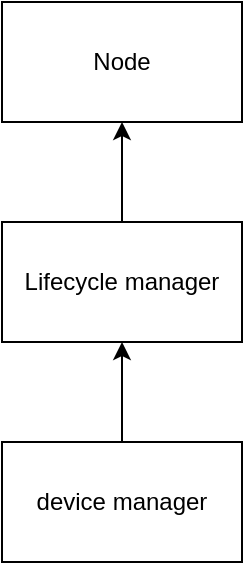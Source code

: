 <mxfile version="26.0.16" pages="8">
  <diagram name="第 1 页" id="F6YSR0dPzUPgZOCPrG-J">
    <mxGraphModel dx="823" dy="521" grid="1" gridSize="10" guides="1" tooltips="1" connect="1" arrows="1" fold="1" page="1" pageScale="1" pageWidth="827" pageHeight="1169" math="0" shadow="0">
      <root>
        <mxCell id="0" />
        <mxCell id="1" parent="0" />
        <mxCell id="qkiWnrhyNi68kncuxLMR-1" value="Node" style="whiteSpace=wrap;html=1;" vertex="1" parent="1">
          <mxGeometry x="470" y="140" width="120" height="60" as="geometry" />
        </mxCell>
        <mxCell id="qkiWnrhyNi68kncuxLMR-3" value="" style="edgeStyle=orthogonalEdgeStyle;rounded=0;orthogonalLoop=1;jettySize=auto;html=1;" edge="1" parent="1" source="qkiWnrhyNi68kncuxLMR-2" target="qkiWnrhyNi68kncuxLMR-1">
          <mxGeometry relative="1" as="geometry" />
        </mxCell>
        <mxCell id="qkiWnrhyNi68kncuxLMR-2" value="Lifecycle manager" style="whiteSpace=wrap;html=1;" vertex="1" parent="1">
          <mxGeometry x="470" y="250" width="120" height="60" as="geometry" />
        </mxCell>
        <mxCell id="qkiWnrhyNi68kncuxLMR-5" value="" style="edgeStyle=orthogonalEdgeStyle;rounded=0;orthogonalLoop=1;jettySize=auto;html=1;" edge="1" parent="1" source="qkiWnrhyNi68kncuxLMR-4" target="qkiWnrhyNi68kncuxLMR-2">
          <mxGeometry relative="1" as="geometry" />
        </mxCell>
        <mxCell id="qkiWnrhyNi68kncuxLMR-4" value="device manager" style="whiteSpace=wrap;html=1;" vertex="1" parent="1">
          <mxGeometry x="470" y="360" width="120" height="60" as="geometry" />
        </mxCell>
      </root>
    </mxGraphModel>
  </diagram>
  <diagram id="-4jCof6aPjSkTJnZPDBR" name="节点生命管理周期">
    <mxGraphModel dx="995" dy="630" grid="1" gridSize="10" guides="1" tooltips="1" connect="1" arrows="1" fold="1" page="1" pageScale="1" pageWidth="827" pageHeight="1169" math="0" shadow="0">
      <root>
        <mxCell id="0" />
        <mxCell id="1" parent="0" />
        <mxCell id="FEP9kk7LuL_H89eEC1XE-4" value="" style="edgeStyle=orthogonalEdgeStyle;rounded=0;orthogonalLoop=1;jettySize=auto;html=1;" edge="1" parent="1" source="H47HiEEcM9cKnSehatXH-1" target="FEP9kk7LuL_H89eEC1XE-3">
          <mxGeometry relative="1" as="geometry" />
        </mxCell>
        <mxCell id="H47HiEEcM9cKnSehatXH-1" value="Life Manager : rclcpp:Node" style="rounded=1;whiteSpace=wrap;html=1;" vertex="1" parent="1">
          <mxGeometry x="110" y="510" width="220" height="60" as="geometry" />
        </mxCell>
        <mxCell id="FEP9kk7LuL_H89eEC1XE-3" value="DeviceManager : Life Manager" style="rounded=1;whiteSpace=wrap;html=1;" vertex="1" parent="1">
          <mxGeometry x="110" y="370" width="220" height="60" as="geometry" />
        </mxCell>
      </root>
    </mxGraphModel>
  </diagram>
  <diagram id="A9tw24PywkGT_CIXn30d" name="Can 简单代码流程">
    <mxGraphModel dx="2154" dy="840" grid="1" gridSize="10" guides="1" tooltips="1" connect="1" arrows="1" fold="1" page="1" pageScale="1" pageWidth="827" pageHeight="1169" math="0" shadow="0">
      <root>
        <mxCell id="0" />
        <mxCell id="1" parent="0" />
        <mxCell id="Wk46AScThqRC2HGDwCB5-23" value="" style="rounded=1;whiteSpace=wrap;html=1;fillColor=#f8cecc;strokeColor=#b85450;" parent="1" vertex="1">
          <mxGeometry x="520" y="170" width="310" height="320" as="geometry" />
        </mxCell>
        <mxCell id="Wk46AScThqRC2HGDwCB5-17" value="" style="rounded=1;whiteSpace=wrap;html=1;fillColor=#dae8fc;strokeColor=#6c8ebf;" parent="1" vertex="1">
          <mxGeometry x="-70" y="170" width="550" height="320" as="geometry" />
        </mxCell>
        <mxCell id="Wk46AScThqRC2HGDwCB5-3" value="" style="edgeStyle=orthogonalEdgeStyle;rounded=0;orthogonalLoop=1;jettySize=auto;html=1;startArrow=classic;startFill=1;" parent="1" source="Wk46AScThqRC2HGDwCB5-1" target="Wk46AScThqRC2HGDwCB5-2" edge="1">
          <mxGeometry relative="1" as="geometry" />
        </mxCell>
        <mxCell id="Wk46AScThqRC2HGDwCB5-1" value="KT" style="rounded=1;whiteSpace=wrap;html=1;" parent="1" vertex="1">
          <mxGeometry x="-60" y="300" width="120" height="60" as="geometry" />
        </mxCell>
        <mxCell id="Wk46AScThqRC2HGDwCB5-5" value="" style="edgeStyle=orthogonalEdgeStyle;rounded=0;orthogonalLoop=1;jettySize=auto;html=1;exitX=0.5;exitY=0;exitDx=0;exitDy=0;entryX=0;entryY=0.5;entryDx=0;entryDy=0;" parent="1" source="Wk46AScThqRC2HGDwCB5-2" target="Wk46AScThqRC2HGDwCB5-4" edge="1">
          <mxGeometry relative="1" as="geometry" />
        </mxCell>
        <mxCell id="Wk46AScThqRC2HGDwCB5-2" value="JNI" style="rounded=1;whiteSpace=wrap;html=1;" parent="1" vertex="1">
          <mxGeometry x="170" y="300" width="120" height="60" as="geometry" />
        </mxCell>
        <mxCell id="Wk46AScThqRC2HGDwCB5-7" value="" style="edgeStyle=orthogonalEdgeStyle;rounded=0;orthogonalLoop=1;jettySize=auto;html=1;" parent="1" source="Wk46AScThqRC2HGDwCB5-4" target="Wk46AScThqRC2HGDwCB5-6" edge="1">
          <mxGeometry relative="1" as="geometry" />
        </mxCell>
        <mxCell id="Wk46AScThqRC2HGDwCB5-4" value="Pub" style="rounded=1;whiteSpace=wrap;html=1;" parent="1" vertex="1">
          <mxGeometry x="341" y="190" width="120" height="60" as="geometry" />
        </mxCell>
        <mxCell id="Wk46AScThqRC2HGDwCB5-9" value="" style="edgeStyle=orthogonalEdgeStyle;rounded=0;orthogonalLoop=1;jettySize=auto;html=1;entryX=0.5;entryY=0;entryDx=0;entryDy=0;" parent="1" source="Wk46AScThqRC2HGDwCB5-6" target="Wk46AScThqRC2HGDwCB5-8" edge="1">
          <mxGeometry relative="1" as="geometry" />
        </mxCell>
        <mxCell id="Wk46AScThqRC2HGDwCB5-6" value="Sub" style="rounded=1;whiteSpace=wrap;html=1;" parent="1" vertex="1">
          <mxGeometry x="541" y="190" width="120" height="60" as="geometry" />
        </mxCell>
        <mxCell id="Wk46AScThqRC2HGDwCB5-16" value="" style="edgeStyle=orthogonalEdgeStyle;rounded=0;orthogonalLoop=1;jettySize=auto;html=1;startArrow=classic;startFill=1;" parent="1" source="Wk46AScThqRC2HGDwCB5-8" target="Wk46AScThqRC2HGDwCB5-15" edge="1">
          <mxGeometry relative="1" as="geometry" />
        </mxCell>
        <mxCell id="Wk46AScThqRC2HGDwCB5-20" style="edgeStyle=orthogonalEdgeStyle;rounded=0;orthogonalLoop=1;jettySize=auto;html=1;exitX=0.5;exitY=1;exitDx=0;exitDy=0;entryX=1;entryY=0.5;entryDx=0;entryDy=0;" parent="1" source="Wk46AScThqRC2HGDwCB5-8" target="Wk46AScThqRC2HGDwCB5-12" edge="1">
          <mxGeometry relative="1" as="geometry" />
        </mxCell>
        <mxCell id="Wk46AScThqRC2HGDwCB5-8" value="CanService" style="rounded=1;whiteSpace=wrap;html=1;" parent="1" vertex="1">
          <mxGeometry x="690" y="300" width="120" height="60" as="geometry" />
        </mxCell>
        <mxCell id="Wk46AScThqRC2HGDwCB5-22" style="edgeStyle=orthogonalEdgeStyle;rounded=0;orthogonalLoop=1;jettySize=auto;html=1;exitX=0;exitY=0.5;exitDx=0;exitDy=0;entryX=0.5;entryY=1;entryDx=0;entryDy=0;" parent="1" source="Wk46AScThqRC2HGDwCB5-11" target="Wk46AScThqRC2HGDwCB5-2" edge="1">
          <mxGeometry relative="1" as="geometry" />
        </mxCell>
        <mxCell id="Wk46AScThqRC2HGDwCB5-11" value="Sub" style="rounded=1;whiteSpace=wrap;html=1;" parent="1" vertex="1">
          <mxGeometry x="341" y="410" width="120" height="60" as="geometry" />
        </mxCell>
        <mxCell id="Wk46AScThqRC2HGDwCB5-21" value="" style="edgeStyle=orthogonalEdgeStyle;rounded=0;orthogonalLoop=1;jettySize=auto;html=1;" parent="1" source="Wk46AScThqRC2HGDwCB5-12" target="Wk46AScThqRC2HGDwCB5-11" edge="1">
          <mxGeometry relative="1" as="geometry" />
        </mxCell>
        <mxCell id="Wk46AScThqRC2HGDwCB5-12" value="Pub" style="rounded=1;whiteSpace=wrap;html=1;" parent="1" vertex="1">
          <mxGeometry x="541" y="410" width="120" height="60" as="geometry" />
        </mxCell>
        <mxCell id="Wk46AScThqRC2HGDwCB5-15" value="Can硬件层" style="rounded=1;whiteSpace=wrap;html=1;" parent="1" vertex="1">
          <mxGeometry x="900" y="300" width="120" height="60" as="geometry" />
        </mxCell>
        <mxCell id="Wk46AScThqRC2HGDwCB5-18" value="Android" style="text;html=1;align=center;verticalAlign=middle;resizable=0;points=[];autosize=1;strokeColor=none;fillColor=none;fontStyle=1;fontSize=19;" parent="1" vertex="1">
          <mxGeometry x="160" y="130" width="90" height="40" as="geometry" />
        </mxCell>
        <mxCell id="Wk46AScThqRC2HGDwCB5-19" value="Nvq（Ros）" style="text;html=1;align=center;verticalAlign=middle;resizable=0;points=[];autosize=1;strokeColor=none;fillColor=none;fontStyle=1;fontSize=20;" parent="1" vertex="1">
          <mxGeometry x="610" y="130" width="130" height="40" as="geometry" />
        </mxCell>
        <mxCell id="Wk46AScThqRC2HGDwCB5-24" value="1" style="text;html=1;align=center;verticalAlign=middle;resizable=0;points=[];autosize=1;strokeColor=none;fillColor=none;fontStyle=1;fontSize=15;" parent="1" vertex="1">
          <mxGeometry x="100" y="300" width="30" height="30" as="geometry" />
        </mxCell>
        <mxCell id="Wk46AScThqRC2HGDwCB5-25" value="2" style="text;html=1;align=center;verticalAlign=middle;resizable=0;points=[];autosize=1;strokeColor=none;fillColor=none;fontStyle=1;fontSize=15;" parent="1" vertex="1">
          <mxGeometry x="250" y="190" width="30" height="30" as="geometry" />
        </mxCell>
        <mxCell id="Wk46AScThqRC2HGDwCB5-26" value="3" style="text;html=1;align=center;verticalAlign=middle;resizable=0;points=[];autosize=1;strokeColor=none;fillColor=none;fontStyle=1;fontSize=15;" parent="1" vertex="1">
          <mxGeometry x="487" y="190" width="30" height="30" as="geometry" />
        </mxCell>
        <mxCell id="Wk46AScThqRC2HGDwCB5-27" value="4" style="text;html=1;align=center;verticalAlign=middle;resizable=0;points=[];autosize=1;strokeColor=none;fillColor=none;fontStyle=1;fontSize=15;" parent="1" vertex="1">
          <mxGeometry x="720" y="190" width="30" height="30" as="geometry" />
        </mxCell>
        <mxCell id="Wk46AScThqRC2HGDwCB5-28" value="5" style="text;html=1;align=center;verticalAlign=middle;resizable=0;points=[];autosize=1;strokeColor=none;fillColor=none;fontStyle=1;fontSize=15;" parent="1" vertex="1">
          <mxGeometry x="850" y="300" width="30" height="30" as="geometry" />
        </mxCell>
        <mxCell id="Wk46AScThqRC2HGDwCB5-29" value="6" style="text;html=1;align=center;verticalAlign=middle;resizable=0;points=[];autosize=1;strokeColor=none;fillColor=none;fontStyle=1;fontSize=15;" parent="1" vertex="1">
          <mxGeometry x="850" y="340" width="30" height="30" as="geometry" />
        </mxCell>
        <mxCell id="Wk46AScThqRC2HGDwCB5-30" value="7" style="text;html=1;align=center;verticalAlign=middle;resizable=0;points=[];autosize=1;strokeColor=none;fillColor=none;fontStyle=1;fontSize=15;" parent="1" vertex="1">
          <mxGeometry x="720" y="440" width="30" height="30" as="geometry" />
        </mxCell>
        <mxCell id="Wk46AScThqRC2HGDwCB5-31" value="8" style="text;html=1;align=center;verticalAlign=middle;resizable=0;points=[];autosize=1;strokeColor=none;fillColor=none;fontStyle=1;fontSize=15;" parent="1" vertex="1">
          <mxGeometry x="487" y="440" width="30" height="30" as="geometry" />
        </mxCell>
        <mxCell id="Wk46AScThqRC2HGDwCB5-32" value="9" style="text;html=1;align=center;verticalAlign=middle;resizable=0;points=[];autosize=1;strokeColor=none;fillColor=none;fontStyle=1;fontSize=15;" parent="1" vertex="1">
          <mxGeometry x="250" y="440" width="30" height="30" as="geometry" />
        </mxCell>
        <mxCell id="Wk46AScThqRC2HGDwCB5-33" value="10" style="text;html=1;align=center;verticalAlign=middle;resizable=0;points=[];autosize=1;strokeColor=none;fillColor=none;fontStyle=1;fontSize=15;" parent="1" vertex="1">
          <mxGeometry x="95" y="330" width="40" height="30" as="geometry" />
        </mxCell>
      </root>
    </mxGraphModel>
  </diagram>
  <diagram id="5BN4eYLGu72PAChvBoCn" name="lidar 流程">
    <mxGraphModel dx="724" dy="458" grid="1" gridSize="10" guides="1" tooltips="1" connect="1" arrows="1" fold="1" page="1" pageScale="1" pageWidth="827" pageHeight="1169" math="0" shadow="0">
      <root>
        <mxCell id="0" />
        <mxCell id="1" parent="0" />
        <mxCell id="hvN2Eou3v0KTkTNhY_Ks-1" style="edgeStyle=orthogonalEdgeStyle;rounded=0;orthogonalLoop=1;jettySize=auto;html=1;exitX=1;exitY=0.5;exitDx=0;exitDy=0;entryX=0;entryY=0.5;entryDx=0;entryDy=0;" edge="1" parent="1" source="45aFL-XABIqhQLseBPVC-1" target="45aFL-XABIqhQLseBPVC-4">
          <mxGeometry relative="1" as="geometry" />
        </mxCell>
        <mxCell id="45aFL-XABIqhQLseBPVC-1" value="lidar_common" style="rounded=1;whiteSpace=wrap;html=1;" vertex="1" parent="1">
          <mxGeometry x="50" y="310" width="120" height="60" as="geometry" />
        </mxCell>
        <mxCell id="hvN2Eou3v0KTkTNhY_Ks-2" style="edgeStyle=orthogonalEdgeStyle;rounded=0;orthogonalLoop=1;jettySize=auto;html=1;exitX=0.5;exitY=1;exitDx=0;exitDy=0;entryX=0.5;entryY=0;entryDx=0;entryDy=0;shape=link;" edge="1" parent="1" source="45aFL-XABIqhQLseBPVC-3" target="45aFL-XABIqhQLseBPVC-4">
          <mxGeometry relative="1" as="geometry" />
        </mxCell>
        <mxCell id="45aFL-XABIqhQLseBPVC-3" value="lidar_interface" style="rounded=1;whiteSpace=wrap;html=1;" vertex="1" parent="1">
          <mxGeometry x="210" y="230" width="120" height="60" as="geometry" />
        </mxCell>
        <mxCell id="45aFL-XABIqhQLseBPVC-4" value="lidar_ros" style="rounded=1;whiteSpace=wrap;html=1;" vertex="1" parent="1">
          <mxGeometry x="210" y="310" width="120" height="60" as="geometry" />
        </mxCell>
      </root>
    </mxGraphModel>
  </diagram>
  <diagram name="整体概览" id="yf2t2a6usXYAhbbB746t">
    <mxGraphModel dx="2021" dy="756" grid="1" gridSize="10" guides="1" tooltips="1" connect="1" arrows="1" fold="1" page="1" pageScale="1" pageWidth="827" pageHeight="1169" math="0" shadow="0">
      <root>
        <mxCell id="9kVl22KcVMyt2Tfocv88-0" />
        <mxCell id="9kVl22KcVMyt2Tfocv88-1" parent="9kVl22KcVMyt2Tfocv88-0" />
        <mxCell id="RVQagowt86GUVDjA_-EC-0" value="device_control_service" style="rounded=1;whiteSpace=wrap;html=1;" parent="9kVl22KcVMyt2Tfocv88-1" vertex="1">
          <mxGeometry x="290" y="270" width="170" height="60" as="geometry" />
        </mxCell>
        <mxCell id="RVQagowt86GUVDjA_-EC-3" style="edgeStyle=orthogonalEdgeStyle;rounded=0;orthogonalLoop=1;jettySize=auto;html=1;exitX=1;exitY=0.5;exitDx=0;exitDy=0;entryX=0;entryY=0.5;entryDx=0;entryDy=0;startArrow=classic;startFill=1;" parent="9kVl22KcVMyt2Tfocv88-1" source="RVQagowt86GUVDjA_-EC-2" target="RVQagowt86GUVDjA_-EC-0" edge="1">
          <mxGeometry relative="1" as="geometry" />
        </mxCell>
        <mxCell id="RVQagowt86GUVDjA_-EC-2" value="device_client(lidar)" style="rounded=1;whiteSpace=wrap;html=1;" parent="9kVl22KcVMyt2Tfocv88-1" vertex="1">
          <mxGeometry x="-110" y="160" width="120" height="60" as="geometry" />
        </mxCell>
        <mxCell id="RVQagowt86GUVDjA_-EC-4" value="config" style="text;html=1;align=center;verticalAlign=middle;resizable=0;points=[];autosize=1;strokeColor=none;fillColor=none;" parent="9kVl22KcVMyt2Tfocv88-1" vertex="1">
          <mxGeometry x="200" y="270" width="60" height="30" as="geometry" />
        </mxCell>
        <mxCell id="RVQagowt86GUVDjA_-EC-5" value="success?&lt;div&gt;message&lt;/div&gt;" style="text;html=1;align=center;verticalAlign=middle;resizable=0;points=[];autosize=1;strokeColor=none;fillColor=none;" parent="9kVl22KcVMyt2Tfocv88-1" vertex="1">
          <mxGeometry x="40" y="140" width="70" height="40" as="geometry" />
        </mxCell>
        <mxCell id="9C7AYI73bv7-tfahiLpM-0" value="&lt;p&gt;&lt;br&gt;&lt;/p&gt;" style="text;html=1;align=center;verticalAlign=middle;resizable=0;points=[];autosize=1;strokeColor=none;fillColor=none;" vertex="1" parent="9kVl22KcVMyt2Tfocv88-1">
          <mxGeometry x="110" y="60" width="20" height="50" as="geometry" />
        </mxCell>
        <mxCell id="9C7AYI73bv7-tfahiLpM-2" value="device_client(lidar)" style="rounded=1;whiteSpace=wrap;html=1;" vertex="1" parent="9kVl22KcVMyt2Tfocv88-1">
          <mxGeometry x="-110" y="270" width="120" height="60" as="geometry" />
        </mxCell>
      </root>
    </mxGraphModel>
  </diagram>
  <diagram id="1OLvpkZ3m0cAaq_OFy44" name="RGBD">
    <mxGraphModel dx="3215" dy="1512" grid="1" gridSize="10" guides="1" tooltips="1" connect="1" arrows="1" fold="1" page="1" pageScale="1" pageWidth="827" pageHeight="1169" math="0" shadow="0">
      <root>
        <mxCell id="0" />
        <mxCell id="1" parent="0" />
        <mxCell id="vAVyvONtJrb3Eg45BdlQ-24" value="" style="rounded=1;whiteSpace=wrap;html=1;" parent="1" vertex="1">
          <mxGeometry x="-260" y="190" width="300" height="640" as="geometry" />
        </mxCell>
        <mxCell id="vAVyvONtJrb3Eg45BdlQ-23" value="" style="rounded=1;whiteSpace=wrap;html=1;" parent="1" vertex="1">
          <mxGeometry x="87.5" y="500" width="285" height="330" as="geometry" />
        </mxCell>
        <mxCell id="vAVyvONtJrb3Eg45BdlQ-4" value="" style="edgeStyle=orthogonalEdgeStyle;rounded=0;orthogonalLoop=1;jettySize=auto;html=1;" parent="1" source="vAVyvONtJrb3Eg45BdlQ-2" target="vAVyvONtJrb3Eg45BdlQ-3" edge="1">
          <mxGeometry relative="1" as="geometry" />
        </mxCell>
        <mxCell id="vAVyvONtJrb3Eg45BdlQ-2" value="RGBDManagerService" style="whiteSpace=wrap;html=1;" parent="1" vertex="1">
          <mxGeometry x="-220" y="210" width="220" height="60" as="geometry" />
        </mxCell>
        <mxCell id="vAVyvONtJrb3Eg45BdlQ-6" value="" style="edgeStyle=orthogonalEdgeStyle;rounded=0;orthogonalLoop=1;jettySize=auto;html=1;" parent="1" source="vAVyvONtJrb3Eg45BdlQ-3" target="vAVyvONtJrb3Eg45BdlQ-5" edge="1">
          <mxGeometry relative="1" as="geometry" />
        </mxCell>
        <mxCell id="vAVyvONtJrb3Eg45BdlQ-3" value="RgbdDevice" style="whiteSpace=wrap;html=1;" parent="1" vertex="1">
          <mxGeometry x="-170" y="330" width="120" height="60" as="geometry" />
        </mxCell>
        <mxCell id="vAVyvONtJrb3Eg45BdlQ-8" value="" style="edgeStyle=orthogonalEdgeStyle;rounded=0;orthogonalLoop=1;jettySize=auto;html=1;" parent="1" source="vAVyvONtJrb3Eg45BdlQ-5" target="vAVyvONtJrb3Eg45BdlQ-7" edge="1">
          <mxGeometry relative="1" as="geometry" />
        </mxCell>
        <mxCell id="vAVyvONtJrb3Eg45BdlQ-5" value="RgbdNative" style="whiteSpace=wrap;html=1;" parent="1" vertex="1">
          <mxGeometry x="-170" y="440" width="120" height="60" as="geometry" />
        </mxCell>
        <mxCell id="vAVyvONtJrb3Eg45BdlQ-10" value="" style="edgeStyle=orthogonalEdgeStyle;rounded=0;orthogonalLoop=1;jettySize=auto;html=1;" parent="1" source="vAVyvONtJrb3Eg45BdlQ-7" target="vAVyvONtJrb3Eg45BdlQ-9" edge="1">
          <mxGeometry relative="1" as="geometry" />
        </mxCell>
        <mxCell id="vAVyvONtJrb3Eg45BdlQ-7" value="rgbd_jni.cpp" style="whiteSpace=wrap;html=1;" parent="1" vertex="1">
          <mxGeometry x="-170" y="540" width="120" height="60" as="geometry" />
        </mxCell>
        <mxCell id="vAVyvONtJrb3Eg45BdlQ-12" value="" style="edgeStyle=orthogonalEdgeStyle;rounded=0;orthogonalLoop=1;jettySize=auto;html=1;" parent="1" source="vAVyvONtJrb3Eg45BdlQ-9" target="vAVyvONtJrb3Eg45BdlQ-11" edge="1">
          <mxGeometry relative="1" as="geometry" />
        </mxCell>
        <mxCell id="vAVyvONtJrb3Eg45BdlQ-9" value="rgbd_device.cpp" style="whiteSpace=wrap;html=1;" parent="1" vertex="1">
          <mxGeometry x="-170" y="640" width="120" height="60" as="geometry" />
        </mxCell>
        <mxCell id="vAVyvONtJrb3Eg45BdlQ-15" style="edgeStyle=orthogonalEdgeStyle;rounded=0;orthogonalLoop=1;jettySize=auto;html=1;exitX=1;exitY=0.5;exitDx=0;exitDy=0;entryX=0;entryY=0.5;entryDx=0;entryDy=0;" parent="1" source="vAVyvONtJrb3Eg45BdlQ-11" target="vAVyvONtJrb3Eg45BdlQ-14" edge="1">
          <mxGeometry relative="1" as="geometry" />
        </mxCell>
        <mxCell id="vAVyvONtJrb3Eg45BdlQ-11" value="rgbd_ros.cpp" style="whiteSpace=wrap;html=1;" parent="1" vertex="1">
          <mxGeometry x="-170" y="750" width="120" height="60" as="geometry" />
        </mxCell>
        <mxCell id="vAVyvONtJrb3Eg45BdlQ-13" value="&lt;b&gt;&lt;font style=&quot;font-size: 20px;&quot;&gt;RGBD 代码链路梳理&lt;/font&gt;&lt;/b&gt;" style="text;html=1;align=center;verticalAlign=middle;resizable=0;points=[];autosize=1;strokeColor=none;fillColor=none;" parent="1" vertex="1">
          <mxGeometry x="-40" y="855" width="210" height="40" as="geometry" />
        </mxCell>
        <mxCell id="vAVyvONtJrb3Eg45BdlQ-18" value="" style="edgeStyle=orthogonalEdgeStyle;rounded=0;orthogonalLoop=1;jettySize=auto;html=1;" parent="1" source="vAVyvONtJrb3Eg45BdlQ-14" target="vAVyvONtJrb3Eg45BdlQ-17" edge="1">
          <mxGeometry relative="1" as="geometry" />
        </mxCell>
        <mxCell id="vAVyvONtJrb3Eg45BdlQ-14" value="device_manager.cpp" style="whiteSpace=wrap;html=1;" parent="1" vertex="1">
          <mxGeometry x="120" y="750" width="220" height="60" as="geometry" />
        </mxCell>
        <mxCell id="vAVyvONtJrb3Eg45BdlQ-22" value="" style="edgeStyle=orthogonalEdgeStyle;rounded=0;orthogonalLoop=1;jettySize=auto;html=1;" parent="1" source="vAVyvONtJrb3Eg45BdlQ-17" target="vAVyvONtJrb3Eg45BdlQ-21" edge="1">
          <mxGeometry relative="1" as="geometry" />
        </mxCell>
        <mxCell id="vAVyvONtJrb3Eg45BdlQ-17" value="OBCameraNodeFacotry" style="whiteSpace=wrap;html=1;" parent="1" vertex="1">
          <mxGeometry x="150" y="640" width="160" height="60" as="geometry" />
        </mxCell>
        <mxCell id="vAVyvONtJrb3Eg45BdlQ-21" value="OBCameraNode" style="whiteSpace=wrap;html=1;" parent="1" vertex="1">
          <mxGeometry x="150" y="525" width="160" height="60" as="geometry" />
        </mxCell>
        <mxCell id="vAVyvONtJrb3Eg45BdlQ-25" value="&lt;b&gt;&lt;font style=&quot;font-size: 18px;&quot;&gt;Android&lt;/font&gt;&lt;/b&gt;" style="text;html=1;align=center;verticalAlign=middle;resizable=0;points=[];autosize=1;strokeColor=none;fillColor=none;" parent="1" vertex="1">
          <mxGeometry x="-155" y="150" width="90" height="40" as="geometry" />
        </mxCell>
        <mxCell id="vAVyvONtJrb3Eg45BdlQ-26" value="&lt;b&gt;&lt;font style=&quot;font-size: 16px;&quot;&gt;NVQ&lt;/font&gt;&lt;/b&gt;" style="text;html=1;align=center;verticalAlign=middle;resizable=0;points=[];autosize=1;strokeColor=none;fillColor=none;" parent="1" vertex="1">
          <mxGeometry x="200" y="470" width="60" height="30" as="geometry" />
        </mxCell>
      </root>
    </mxGraphModel>
  </diagram>
  <diagram id="0l4TTH8lbEQz3ZfYdUot" name="RGBD 配置文件数据流传输链路">
    <mxGraphModel dx="3246" dy="-161" grid="1" gridSize="10" guides="1" tooltips="1" connect="1" arrows="1" fold="1" page="1" pageScale="1" pageWidth="827" pageHeight="1169" math="0" shadow="0">
      <root>
        <mxCell id="0" />
        <mxCell id="1" parent="0" />
        <mxCell id="Szwz2F_T7Z-_MM_wcam3-7" value="" style="rounded=1;whiteSpace=wrap;html=1;" vertex="1" parent="1">
          <mxGeometry x="-1220" y="2010" width="960" height="540" as="geometry" />
        </mxCell>
        <mxCell id="Szwz2F_T7Z-_MM_wcam3-6" value="" style="rounded=1;whiteSpace=wrap;html=1;" vertex="1" parent="1">
          <mxGeometry x="-1230" y="1290" width="970" height="680" as="geometry" />
        </mxCell>
        <mxCell id="a4JodhSRM_h3Jz7vP8AF-1" value="rgbd.json" style="rounded=0;whiteSpace=wrap;html=1;" vertex="1" parent="1">
          <mxGeometry x="-810" y="1200" width="120" height="45" as="geometry" />
        </mxCell>
        <mxCell id="a4JodhSRM_h3Jz7vP8AF-2" value="&lt;b&gt;&lt;font style=&quot;font-size: 33px;&quot;&gt;RGBD配置文件梳理&lt;/font&gt;&lt;/b&gt;" style="text;html=1;align=center;verticalAlign=middle;resizable=0;points=[];autosize=1;strokeColor=none;fillColor=none;" vertex="1" parent="1">
          <mxGeometry x="-1190" y="1197.5" width="320" height="50" as="geometry" />
        </mxCell>
        <mxCell id="a4JodhSRM_h3Jz7vP8AF-3" value="rgbd_default.json" style="rounded=0;whiteSpace=wrap;html=1;" vertex="1" parent="1">
          <mxGeometry x="-650" y="1200" width="120" height="45" as="geometry" />
        </mxCell>
        <mxCell id="a4JodhSRM_h3Jz7vP8AF-4" value="RgbdSetting" style="swimlane;childLayout=stackLayout;horizontal=1;startSize=50;horizontalStack=0;rounded=1;fontSize=14;fontStyle=0;strokeWidth=2;resizeParent=0;resizeLast=1;shadow=0;dashed=0;align=center;arcSize=4;whiteSpace=wrap;html=1;" vertex="1" parent="1">
          <mxGeometry x="-800" y="1310" width="230" height="120" as="geometry">
            <mxRectangle x="-800" y="1310" width="120" height="50" as="alternateBounds" />
          </mxGeometry>
        </mxCell>
        <mxCell id="a4JodhSRM_h3Jz7vP8AF-5" value="1. legacyIfNeed -&amp;gt; RgbdConfig&lt;div&gt;2. readRgbdConfig -&amp;gt; RgbdConfig&lt;/div&gt;" style="align=left;strokeColor=none;fillColor=none;spacingLeft=4;spacingRight=4;fontSize=12;verticalAlign=top;resizable=0;rotatable=0;part=1;html=1;whiteSpace=wrap;" vertex="1" parent="a4JodhSRM_h3Jz7vP8AF-4">
          <mxGeometry y="50" width="230" height="70" as="geometry" />
        </mxCell>
        <mxCell id="a4JodhSRM_h3Jz7vP8AF-6" value="RgbdManagerService" style="swimlane;childLayout=stackLayout;horizontal=1;startSize=50;horizontalStack=0;rounded=1;fontSize=14;fontStyle=0;strokeWidth=2;resizeParent=0;resizeLast=1;shadow=0;dashed=0;align=center;arcSize=4;whiteSpace=wrap;html=1;" vertex="1" parent="1">
          <mxGeometry x="-1130" y="1310" width="230" height="120" as="geometry">
            <mxRectangle x="-800" y="1310" width="120" height="50" as="alternateBounds" />
          </mxGeometry>
        </mxCell>
        <mxCell id="a4JodhSRM_h3Jz7vP8AF-7" value="1. init&amp;nbsp;&lt;div&gt;2. readRgbdConfig -&amp;gt;&lt;font style=&quot;color: light-dark(rgb(0, 0, 0), rgb(255, 0, 0));&quot;&gt;&lt;b style=&quot;&quot;&gt;config&lt;/b&gt;&lt;/font&gt;&lt;/div&gt;&lt;div&gt;&lt;br&gt;&lt;/div&gt;&lt;div&gt;1. openRgbd - &amp;gt;&lt;b&gt;&lt;font style=&quot;color: light-dark(rgb(0, 0, 0), rgb(204, 0, 0));&quot;&gt;rgbdInfo&lt;/font&gt;&lt;/b&gt;&lt;/div&gt;" style="align=left;strokeColor=none;fillColor=none;spacingLeft=4;spacingRight=4;fontSize=12;verticalAlign=top;resizable=0;rotatable=0;part=1;html=1;whiteSpace=wrap;" vertex="1" parent="a4JodhSRM_h3Jz7vP8AF-6">
          <mxGeometry y="50" width="230" height="70" as="geometry" />
        </mxCell>
        <mxCell id="a4JodhSRM_h3Jz7vP8AF-8" style="edgeStyle=orthogonalEdgeStyle;rounded=0;orthogonalLoop=1;jettySize=auto;html=1;exitX=1;exitY=0.25;exitDx=0;exitDy=0;entryX=0;entryY=0.25;entryDx=0;entryDy=0;" edge="1" parent="1" source="a4JodhSRM_h3Jz7vP8AF-6" target="a4JodhSRM_h3Jz7vP8AF-4">
          <mxGeometry relative="1" as="geometry" />
        </mxCell>
        <mxCell id="a4JodhSRM_h3Jz7vP8AF-9" value="RgbdDevice" style="swimlane;childLayout=stackLayout;horizontal=1;startSize=50;horizontalStack=0;rounded=1;fontSize=14;fontStyle=0;strokeWidth=2;resizeParent=0;resizeLast=1;shadow=0;dashed=0;align=center;arcSize=4;whiteSpace=wrap;html=1;" vertex="1" parent="1">
          <mxGeometry x="-1130" y="1530" width="230" height="120" as="geometry">
            <mxRectangle x="-800" y="1310" width="120" height="50" as="alternateBounds" />
          </mxGeometry>
        </mxCell>
        <mxCell id="a4JodhSRM_h3Jz7vP8AF-10" value="1. construction 构造函数中传入&lt;font style=&quot;color: light-dark(rgb(0, 0, 0), rgb(204, 0, 0));&quot;&gt;&lt;b style=&quot;&quot;&gt;rgbdinfo&lt;/b&gt;&lt;/font&gt;&lt;div&gt;2. startInspect&lt;/div&gt;&lt;div&gt;3. open - &amp;gt; native open&lt;/div&gt;" style="align=left;strokeColor=none;fillColor=none;spacingLeft=4;spacingRight=4;fontSize=12;verticalAlign=top;resizable=0;rotatable=0;part=1;html=1;whiteSpace=wrap;" vertex="1" parent="a4JodhSRM_h3Jz7vP8AF-9">
          <mxGeometry y="50" width="230" height="70" as="geometry" />
        </mxCell>
        <mxCell id="a4JodhSRM_h3Jz7vP8AF-11" style="edgeStyle=orthogonalEdgeStyle;rounded=0;orthogonalLoop=1;jettySize=auto;html=1;exitX=0.5;exitY=1;exitDx=0;exitDy=0;entryX=0.5;entryY=0;entryDx=0;entryDy=0;" edge="1" parent="1" source="a4JodhSRM_h3Jz7vP8AF-7" target="a4JodhSRM_h3Jz7vP8AF-9">
          <mxGeometry relative="1" as="geometry" />
        </mxCell>
        <mxCell id="a4JodhSRM_h3Jz7vP8AF-12" value="获取配置信息" style="text;html=1;align=center;verticalAlign=middle;resizable=0;points=[];autosize=1;strokeColor=none;fillColor=none;" vertex="1" parent="1">
          <mxGeometry x="-900" y="1350" width="100" height="30" as="geometry" />
        </mxCell>
        <mxCell id="a4JodhSRM_h3Jz7vP8AF-13" value="打开设备&lt;div&gt;传入 location，配置信息&lt;/div&gt;" style="text;html=1;align=center;verticalAlign=middle;resizable=0;points=[];autosize=1;strokeColor=none;fillColor=none;" vertex="1" parent="1">
          <mxGeometry x="-1020" y="1455" width="150" height="40" as="geometry" />
        </mxCell>
        <mxCell id="a4JodhSRM_h3Jz7vP8AF-14" style="edgeStyle=orthogonalEdgeStyle;rounded=0;orthogonalLoop=1;jettySize=auto;html=1;exitX=0.5;exitY=1;exitDx=0;exitDy=0;entryX=0.5;entryY=0;entryDx=0;entryDy=0;" edge="1" parent="1" source="a4JodhSRM_h3Jz7vP8AF-15" target="a4JodhSRM_h3Jz7vP8AF-25">
          <mxGeometry relative="1" as="geometry" />
        </mxCell>
        <mxCell id="a4JodhSRM_h3Jz7vP8AF-15" value="&lt;b&gt;&lt;font style=&quot;color: light-dark(rgb(0, 0, 0), rgb(204, 0, 0));&quot;&gt;RgbdNative&lt;/font&gt;&lt;/b&gt;" style="swimlane;childLayout=stackLayout;horizontal=1;startSize=50;horizontalStack=0;rounded=1;fontSize=14;fontStyle=0;strokeWidth=2;resizeParent=0;resizeLast=1;shadow=0;dashed=0;align=center;arcSize=4;whiteSpace=wrap;html=1;" vertex="1" parent="1">
          <mxGeometry x="-1150" y="1760" width="270" height="200" as="geometry">
            <mxRectangle x="-800" y="1310" width="120" height="50" as="alternateBounds" />
          </mxGeometry>
        </mxCell>
        <mxCell id="a4JodhSRM_h3Jz7vP8AF-16" value="1. System.loadLibrary(&quot;rgbd.jni&quot;)&lt;div&gt;2. init&lt;/div&gt;&lt;div&gt;3. rgbdInfo .let( 把数据赋值给 字符串&lt;b&gt;&lt;font style=&quot;color: light-dark(rgb(0, 0, 0), rgb(153, 0, 0));&quot;&gt;openStr&lt;/font&gt;&lt;/b&gt;）&lt;/div&gt;&lt;div&gt;4. open&lt;/div&gt;&lt;div&gt;&amp;nbsp;&lt;span style=&quot;white-space: pre;&quot;&gt;&#x9;&lt;/span&gt;4.1. openDevice()&lt;/div&gt;&lt;div&gt;&lt;span style=&quot;white-space: pre;&quot;&gt;&#x9;&lt;/span&gt;&lt;span style=&quot;white-space: pre;&quot;&gt;&#x9;&lt;/span&gt;4.1.1 &lt;b&gt;jniLoad &lt;/b&gt;(rgbdinfo.libPath)&lt;br&gt;&lt;/div&gt;&lt;div&gt;&lt;span style=&quot;white-space: pre;&quot;&gt;&#x9;&lt;/span&gt;&lt;span style=&quot;white-space: pre;&quot;&gt;&#x9;&lt;/span&gt;4.1.2 &lt;b&gt;jniOpen&lt;/b&gt;(&lt;b&gt;&lt;font style=&quot;color: light-dark(rgb(0, 0, 0), rgb(204, 0, 0));&quot;&gt;openStr&lt;/font&gt;&lt;/b&gt;)&lt;br&gt;&lt;/div&gt;&lt;div&gt;&lt;span style=&quot;white-space: pre;&quot;&gt;&#x9;&lt;/span&gt;4.2 startStream()&lt;br&gt;&lt;/div&gt;&lt;div&gt;...&lt;/div&gt;" style="align=left;strokeColor=none;fillColor=none;spacingLeft=4;spacingRight=4;fontSize=12;verticalAlign=top;resizable=0;rotatable=0;part=1;html=1;whiteSpace=wrap;" vertex="1" parent="a4JodhSRM_h3Jz7vP8AF-15">
          <mxGeometry y="50" width="270" height="150" as="geometry" />
        </mxCell>
        <mxCell id="a4JodhSRM_h3Jz7vP8AF-17" style="edgeStyle=orthogonalEdgeStyle;rounded=0;orthogonalLoop=1;jettySize=auto;html=1;exitX=0.5;exitY=1;exitDx=0;exitDy=0;entryX=0.5;entryY=0;entryDx=0;entryDy=0;" edge="1" parent="1" source="a4JodhSRM_h3Jz7vP8AF-10" target="a4JodhSRM_h3Jz7vP8AF-15">
          <mxGeometry relative="1" as="geometry" />
        </mxCell>
        <mxCell id="a4JodhSRM_h3Jz7vP8AF-18" style="edgeStyle=orthogonalEdgeStyle;rounded=0;orthogonalLoop=1;jettySize=auto;html=1;exitX=0;exitY=0.5;exitDx=0;exitDy=0;entryX=1;entryY=0.5;entryDx=0;entryDy=0;" edge="1" parent="1" source="a4JodhSRM_h3Jz7vP8AF-5" target="a4JodhSRM_h3Jz7vP8AF-7">
          <mxGeometry relative="1" as="geometry" />
        </mxCell>
        <mxCell id="a4JodhSRM_h3Jz7vP8AF-19" value="&lt;b&gt;&lt;font style=&quot;color: light-dark(rgb(0, 0, 0), rgb(204, 0, 0));&quot;&gt;rgbdinfo&lt;/font&gt;&lt;/b&gt;" style="text;html=1;align=center;verticalAlign=middle;resizable=0;points=[];autosize=1;strokeColor=none;fillColor=none;" vertex="1" parent="1">
          <mxGeometry x="-1090" y="1465" width="70" height="30" as="geometry" />
        </mxCell>
        <mxCell id="a4JodhSRM_h3Jz7vP8AF-20" value="&lt;b&gt;RgbdNative(&lt;font style=&quot;color: light-dark(rgb(0, 0, 0), rgb(204, 0, 0));&quot;&gt;rgbdInfo&lt;/font&gt;)&lt;/b&gt;" style="text;html=1;align=center;verticalAlign=middle;resizable=0;points=[];autosize=1;strokeColor=none;fillColor=none;" vertex="1" parent="1">
          <mxGeometry x="-1170" y="1688" width="150" height="30" as="geometry" />
        </mxCell>
        <mxCell id="a4JodhSRM_h3Jz7vP8AF-21" value="创建Native对象" style="text;html=1;align=center;verticalAlign=middle;resizable=0;points=[];autosize=1;strokeColor=none;fillColor=none;" vertex="1" parent="1">
          <mxGeometry x="-1010" y="1688" width="110" height="30" as="geometry" />
        </mxCell>
        <mxCell id="a4JodhSRM_h3Jz7vP8AF-22" value="&lt;b&gt;&lt;font style=&quot;color: light-dark(rgb(0, 0, 0), rgb(204, 0, 0));&quot;&gt;RgbdConfig&lt;/font&gt;&lt;/b&gt;" style="text;html=1;align=center;verticalAlign=middle;resizable=0;points=[];autosize=1;strokeColor=none;fillColor=none;" vertex="1" parent="1">
          <mxGeometry x="-895" y="1398" width="90" height="30" as="geometry" />
        </mxCell>
        <mxCell id="a4JodhSRM_h3Jz7vP8AF-23" value="/pudu/config/rgbd.json" style="ellipse;whiteSpace=wrap;html=1;align=center;" vertex="1" parent="1">
          <mxGeometry x="-490" y="1330" width="190" height="40" as="geometry" />
        </mxCell>
        <mxCell id="a4JodhSRM_h3Jz7vP8AF-24" style="edgeStyle=orthogonalEdgeStyle;rounded=0;orthogonalLoop=1;jettySize=auto;html=1;exitX=1;exitY=0.25;exitDx=0;exitDy=0;entryX=0;entryY=0.5;entryDx=0;entryDy=0;" edge="1" parent="1" source="a4JodhSRM_h3Jz7vP8AF-5" target="a4JodhSRM_h3Jz7vP8AF-23">
          <mxGeometry relative="1" as="geometry" />
        </mxCell>
        <mxCell id="a4JodhSRM_h3Jz7vP8AF-25" value="rgbd_jni" style="swimlane;childLayout=stackLayout;horizontal=1;startSize=50;horizontalStack=0;rounded=1;fontSize=14;fontStyle=0;strokeWidth=2;resizeParent=0;resizeLast=1;shadow=0;dashed=0;align=center;arcSize=4;whiteSpace=wrap;html=1;" vertex="1" parent="1">
          <mxGeometry x="-1130" y="2030" width="230" height="120" as="geometry">
            <mxRectangle x="-800" y="1310" width="120" height="50" as="alternateBounds" />
          </mxGeometry>
        </mxCell>
        <mxCell id="a4JodhSRM_h3Jz7vP8AF-26" value="1. load(soPath)&lt;div&gt;2. open (&lt;b&gt;&lt;font style=&quot;color: light-dark(rgb(0, 0, 0), rgb(204, 0, 0));&quot;&gt;url&lt;/font&gt;&lt;/b&gt;)&lt;/div&gt;" style="align=left;strokeColor=none;fillColor=none;spacingLeft=4;spacingRight=4;fontSize=12;verticalAlign=top;resizable=0;rotatable=0;part=1;html=1;whiteSpace=wrap;" vertex="1" parent="a4JodhSRM_h3Jz7vP8AF-25">
          <mxGeometry y="50" width="230" height="70" as="geometry" />
        </mxCell>
        <mxCell id="a4JodhSRM_h3Jz7vP8AF-27" style="edgeStyle=orthogonalEdgeStyle;rounded=0;orthogonalLoop=1;jettySize=auto;html=1;exitX=1;exitY=0.25;exitDx=0;exitDy=0;entryX=0;entryY=0.25;entryDx=0;entryDy=0;" edge="1" parent="1" source="a4JodhSRM_h3Jz7vP8AF-28" target="a4JodhSRM_h3Jz7vP8AF-35">
          <mxGeometry relative="1" as="geometry" />
        </mxCell>
        <mxCell id="a4JodhSRM_h3Jz7vP8AF-28" value="rgbd_device" style="swimlane;childLayout=stackLayout;horizontal=1;startSize=50;horizontalStack=0;rounded=1;fontSize=14;fontStyle=0;strokeWidth=2;resizeParent=0;resizeLast=1;shadow=0;dashed=0;align=center;arcSize=4;whiteSpace=wrap;html=1;" vertex="1" parent="1">
          <mxGeometry x="-1130" y="2230" width="230" height="120" as="geometry">
            <mxRectangle x="-800" y="1310" width="120" height="50" as="alternateBounds" />
          </mxGeometry>
        </mxCell>
        <mxCell id="a4JodhSRM_h3Jz7vP8AF-29" value="1. load&lt;div&gt;2. parserDevInfo(&lt;b&gt;&lt;font style=&quot;color: light-dark(rgb(0, 0, 0), rgb(204, 0, 0));&quot;&gt;url&lt;/font&gt;&lt;/b&gt;) -&amp;gt;&lt;b&gt;&lt;font style=&quot;color: light-dark(rgb(0, 0, 0), rgb(204, 0, 0));&quot;&gt;rgbd_info_&lt;/font&gt;&lt;/b&gt;&lt;/div&gt;&lt;div&gt;3. open(&lt;b&gt;&lt;font style=&quot;color: light-dark(rgb(0, 0, 0), rgb(153, 0, 0));&quot;&gt;rgbd_info_&lt;/font&gt;&lt;/b&gt;)&lt;/div&gt;" style="align=left;strokeColor=none;fillColor=none;spacingLeft=4;spacingRight=4;fontSize=12;verticalAlign=top;resizable=0;rotatable=0;part=1;html=1;whiteSpace=wrap;" vertex="1" parent="a4JodhSRM_h3Jz7vP8AF-28">
          <mxGeometry y="50" width="230" height="70" as="geometry" />
        </mxCell>
        <mxCell id="a4JodhSRM_h3Jz7vP8AF-30" value="&lt;b style=&quot;text-align: left; text-wrap-mode: wrap;&quot;&gt;&lt;font style=&quot;color: light-dark(rgb(0, 0, 0), rgb(204, 0, 0));&quot;&gt;openStr&lt;/font&gt;&lt;/b&gt;" style="text;html=1;align=center;verticalAlign=middle;resizable=0;points=[];autosize=1;strokeColor=none;fillColor=none;" vertex="1" parent="1">
          <mxGeometry x="-1110" y="1970" width="70" height="30" as="geometry" />
        </mxCell>
        <mxCell id="a4JodhSRM_h3Jz7vP8AF-31" value="&lt;span style=&quot;text-align: left; text-wrap-mode: wrap;&quot;&gt;rgbdinfo.libPath&lt;/span&gt;" style="text;html=1;align=center;verticalAlign=middle;resizable=0;points=[];autosize=1;strokeColor=none;fillColor=none;" vertex="1" parent="1">
          <mxGeometry x="-1000" y="1970" width="110" height="30" as="geometry" />
        </mxCell>
        <mxCell id="a4JodhSRM_h3Jz7vP8AF-32" style="edgeStyle=orthogonalEdgeStyle;rounded=0;orthogonalLoop=1;jettySize=auto;html=1;exitX=0.5;exitY=1;exitDx=0;exitDy=0;entryX=0.5;entryY=0;entryDx=0;entryDy=0;" edge="1" parent="1" source="a4JodhSRM_h3Jz7vP8AF-26" target="a4JodhSRM_h3Jz7vP8AF-28">
          <mxGeometry relative="1" as="geometry" />
        </mxCell>
        <mxCell id="a4JodhSRM_h3Jz7vP8AF-33" value="soPath&lt;div&gt;&lt;br&gt;&lt;/div&gt;&lt;div&gt;&lt;b&gt;&lt;font style=&quot;color: light-dark(rgb(0, 0, 0), rgb(204, 0, 0));&quot;&gt;url&lt;/font&gt;&lt;/b&gt;&lt;/div&gt;" style="text;html=1;align=center;verticalAlign=middle;resizable=0;points=[];autosize=1;strokeColor=none;fillColor=none;" vertex="1" parent="1">
          <mxGeometry x="-1085" y="2160" width="60" height="60" as="geometry" />
        </mxCell>
        <mxCell id="a4JodhSRM_h3Jz7vP8AF-34" style="edgeStyle=orthogonalEdgeStyle;rounded=0;orthogonalLoop=1;jettySize=auto;html=1;exitX=0.5;exitY=1;exitDx=0;exitDy=0;entryX=0.5;entryY=0;entryDx=0;entryDy=0;shape=link;" edge="1" parent="1" source="a4JodhSRM_h3Jz7vP8AF-35" target="a4JodhSRM_h3Jz7vP8AF-37">
          <mxGeometry relative="1" as="geometry" />
        </mxCell>
        <mxCell id="a4JodhSRM_h3Jz7vP8AF-35" value="rgbd_common" style="swimlane;childLayout=stackLayout;horizontal=1;startSize=50;horizontalStack=0;rounded=1;fontSize=14;fontStyle=0;strokeWidth=2;resizeParent=0;resizeLast=1;shadow=0;dashed=0;align=center;arcSize=4;whiteSpace=wrap;html=1;" vertex="1" parent="1">
          <mxGeometry x="-790" y="2230" width="230" height="120" as="geometry">
            <mxRectangle x="-800" y="1310" width="120" height="50" as="alternateBounds" />
          </mxGeometry>
        </mxCell>
        <mxCell id="a4JodhSRM_h3Jz7vP8AF-36" value="1. open(&lt;b&gt;&lt;font style=&quot;color: light-dark(rgb(0, 0, 0), rgb(255, 0, 0));&quot;&gt;info&lt;/font&gt;&lt;/b&gt;) -&amp;gt; &lt;b&gt;&lt;font style=&quot;color: light-dark(rgb(0, 0, 0), rgb(204, 0, 0));&quot;&gt;info_&lt;/font&gt;&lt;/b&gt;&lt;div&gt;&lt;font style=&quot;color: light-dark(rgb(0, 0, 0), rgb(255, 255, 255));&quot;&gt;2. openDevice()&lt;/font&gt;&lt;/div&gt;" style="align=left;strokeColor=none;fillColor=none;spacingLeft=4;spacingRight=4;fontSize=12;verticalAlign=top;resizable=0;rotatable=0;part=1;html=1;whiteSpace=wrap;" vertex="1" parent="a4JodhSRM_h3Jz7vP8AF-35">
          <mxGeometry y="50" width="230" height="70" as="geometry" />
        </mxCell>
        <mxCell id="a4JodhSRM_h3Jz7vP8AF-37" value="rgbd_ros" style="swimlane;childLayout=stackLayout;horizontal=1;startSize=50;horizontalStack=0;rounded=1;fontSize=14;fontStyle=0;strokeWidth=2;resizeParent=0;resizeLast=1;shadow=0;dashed=0;align=center;arcSize=4;whiteSpace=wrap;html=1;" vertex="1" parent="1">
          <mxGeometry x="-790" y="2410" width="230" height="120" as="geometry">
            <mxRectangle x="-800" y="1310" width="120" height="50" as="alternateBounds" />
          </mxGeometry>
        </mxCell>
        <mxCell id="a4JodhSRM_h3Jz7vP8AF-38" value="1. openDevice()&lt;div&gt;&lt;span style=&quot;white-space: pre;&quot;&gt;&#x9;&lt;/span&gt;1.1 把info_传入&lt;b&gt;&lt;font style=&quot;color: light-dark(rgb(0, 0, 0), rgb(204, 0, 0));&quot;&gt;config_&lt;/font&gt;&lt;/b&gt;（ros通信配置文件）中&lt;br&gt;&lt;/div&gt;&lt;div&gt;&lt;span style=&quot;white-space: pre;&quot;&gt;&#x9;&lt;/span&gt;1.2 CallService(&lt;b&gt;&lt;font style=&quot;color: light-dark(rgb(0, 0, 0), rgb(204, 0, 0));&quot;&gt;config_.dump()&lt;/font&gt;&lt;/b&gt;)&lt;br&gt;&lt;/div&gt;" style="align=left;strokeColor=none;fillColor=none;spacingLeft=4;spacingRight=4;fontSize=12;verticalAlign=top;resizable=0;rotatable=0;part=1;html=1;whiteSpace=wrap;" vertex="1" parent="a4JodhSRM_h3Jz7vP8AF-37">
          <mxGeometry y="50" width="230" height="70" as="geometry" />
        </mxCell>
        <mxCell id="a4JodhSRM_h3Jz7vP8AF-39" value="&lt;span style=&quot;text-align: left; text-wrap-mode: wrap;&quot;&gt;&lt;font style=&quot;color: light-dark(rgb(0, 0, 0), rgb(204, 0, 0));&quot;&gt;rgbd_info_&lt;/font&gt;&lt;/span&gt;" style="text;html=1;align=center;verticalAlign=middle;resizable=0;points=[];autosize=1;strokeColor=none;fillColor=none;fontStyle=1" vertex="1" parent="1">
          <mxGeometry x="-885" y="2220" width="80" height="30" as="geometry" />
        </mxCell>
        <mxCell id="Szwz2F_T7Z-_MM_wcam3-4" style="edgeStyle=orthogonalEdgeStyle;rounded=0;orthogonalLoop=1;jettySize=auto;html=1;exitX=0.5;exitY=1;exitDx=0;exitDy=0;" edge="1" parent="1" source="a4JodhSRM_h3Jz7vP8AF-38">
          <mxGeometry relative="1" as="geometry">
            <mxPoint x="-674.81" y="2630" as="targetPoint" />
          </mxGeometry>
        </mxCell>
        <mxCell id="Szwz2F_T7Z-_MM_wcam3-5" value="&lt;b&gt;&lt;font style=&quot;font-size: 24px;&quot;&gt;nvq&lt;/font&gt;&lt;/b&gt;" style="text;html=1;align=center;verticalAlign=middle;resizable=0;points=[];autosize=1;strokeColor=none;fillColor=none;" vertex="1" parent="1">
          <mxGeometry x="-710" y="2630" width="70" height="40" as="geometry" />
        </mxCell>
        <mxCell id="Szwz2F_T7Z-_MM_wcam3-8" value="&lt;b&gt;&lt;font style=&quot;font-size: 24px;&quot;&gt;JNI&lt;/font&gt;&lt;/b&gt;" style="text;html=1;align=center;verticalAlign=middle;resizable=0;points=[];autosize=1;strokeColor=none;fillColor=none;" vertex="1" parent="1">
          <mxGeometry x="-620" y="2090" width="60" height="40" as="geometry" />
        </mxCell>
        <mxCell id="Szwz2F_T7Z-_MM_wcam3-9" value="&lt;b&gt;&lt;font style=&quot;font-size: 24px;&quot;&gt;Android&lt;/font&gt;&lt;/b&gt;" style="text;html=1;align=center;verticalAlign=middle;resizable=0;points=[];autosize=1;strokeColor=none;fillColor=none;" vertex="1" parent="1">
          <mxGeometry x="-650" y="1660" width="120" height="40" as="geometry" />
        </mxCell>
      </root>
    </mxGraphModel>
  </diagram>
  <diagram id="Xe0y0TT1en-lCv8eaaZf" name="RGBD模块中ROS通信">
    <mxGraphModel dx="1358" dy="1505" grid="1" gridSize="10" guides="1" tooltips="1" connect="1" arrows="1" fold="1" page="1" pageScale="1" pageWidth="827" pageHeight="1169" math="0" shadow="0">
      <root>
        <mxCell id="0" />
        <mxCell id="1" parent="0" />
        <mxCell id="a67QeBQ8MREunLnYcSZN-20" value="" style="rounded=1;whiteSpace=wrap;html=1;" vertex="1" parent="1">
          <mxGeometry x="1140" y="220" width="580" height="920" as="geometry" />
        </mxCell>
        <mxCell id="a67QeBQ8MREunLnYcSZN-14" value="" style="rounded=1;whiteSpace=wrap;html=1;" vertex="1" parent="1">
          <mxGeometry x="1170" y="670" width="530" height="450" as="geometry" />
        </mxCell>
        <mxCell id="RDoCcW3UWe-vwzcQGAXc-5" value="rgbd_ros" style="swimlane;childLayout=stackLayout;horizontal=1;startSize=50;horizontalStack=0;rounded=1;fontSize=14;fontStyle=0;strokeWidth=2;resizeParent=0;resizeLast=1;shadow=0;dashed=0;align=center;arcSize=4;whiteSpace=wrap;html=1;" parent="1" vertex="1">
          <mxGeometry x="-10" y="50" width="430" height="190" as="geometry" />
        </mxCell>
        <mxCell id="RDoCcW3UWe-vwzcQGAXc-6" value="1. rgbd_subscription_&amp;nbsp; （数据传输订阅者）&lt;div&gt;&lt;span style=&quot;white-space: pre;&quot;&gt;&#x9;&lt;/span&gt;1.1 &lt;b&gt;data_type&lt;/b&gt;: sensor_msgs::msg::Image&lt;br&gt;&lt;/div&gt;&lt;div&gt;&lt;span style=&quot;white-space: pre;&quot;&gt;&#x9;&lt;/span&gt;1.2 &lt;b&gt;topic_name_&lt;/b&gt;: rgbd_orbbec_locationID/depth/image_raw&lt;br&gt;&lt;/div&gt;&lt;div&gt;&lt;span style=&quot;white-space: pre;&quot;&gt;&#x9;&lt;/span&gt;1.3 &lt;b&gt;qos&lt;/b&gt;: 5&lt;br&gt;&lt;/div&gt;&lt;div&gt;2. device_client_&amp;nbsp; （控制rgbd节点client）&lt;/div&gt;&lt;div&gt;&lt;span style=&quot;white-space: pre;&quot;&gt;&#x9;&lt;/span&gt;2.1 &lt;b&gt;data_type&lt;/b&gt;: nvq_msgs::srv::HwDeviceControl&lt;br&gt;&lt;/div&gt;&lt;div&gt;&lt;span style=&quot;white-space: pre;&quot;&gt;&#x9;&lt;/span&gt;2.2 &lt;b&gt;service_name_&lt;/b&gt;: device_manager/device_ctrl&amp;nbsp; &amp;nbsp;（有slave的时候）&lt;br&gt;&lt;/div&gt;&lt;div&gt;&lt;span style=&quot;white-space: pre;&quot;&gt;&#x9;&lt;/span&gt;2.3 &lt;b&gt;qos: &lt;/b&gt;rclcpp::ServicesQoS().get_rmw_qos_profile()&lt;br&gt;&lt;/div&gt;" style="align=left;strokeColor=none;fillColor=none;spacingLeft=4;spacingRight=4;fontSize=12;verticalAlign=top;resizable=0;rotatable=0;part=1;html=1;whiteSpace=wrap;" parent="RDoCcW3UWe-vwzcQGAXc-5" vertex="1">
          <mxGeometry y="50" width="430" height="140" as="geometry" />
        </mxCell>
        <mxCell id="RDoCcW3UWe-vwzcQGAXc-7" value="&lt;b&gt;&lt;font style=&quot;font-size: 21px;&quot;&gt;RGBD 模块中的ROS通信&lt;/font&gt;&lt;/b&gt;" style="text;html=1;align=center;verticalAlign=middle;resizable=0;points=[];autosize=1;strokeColor=none;fillColor=none;" parent="1" vertex="1">
          <mxGeometry x="-10" y="-40" width="260" height="40" as="geometry" />
        </mxCell>
        <mxCell id="RDoCcW3UWe-vwzcQGAXc-8" value="device_manager" style="swimlane;childLayout=stackLayout;horizontal=1;startSize=50;horizontalStack=0;rounded=1;fontSize=14;fontStyle=0;strokeWidth=2;resizeParent=0;resizeLast=1;shadow=0;dashed=0;align=center;arcSize=4;whiteSpace=wrap;html=1;" parent="1" vertex="1">
          <mxGeometry x="630" y="310" width="430" height="200" as="geometry" />
        </mxCell>
        <mxCell id="RDoCcW3UWe-vwzcQGAXc-9" value="&lt;div&gt;1. EnumRgbd() 枚举所有的设备（利用奥比SDK）&lt;/div&gt;&lt;div&gt;2. device_control_service_ （设备控制service）&lt;/div&gt;&lt;div&gt;&lt;span style=&quot;white-space: pre;&quot;&gt;&#x9;&lt;/span&gt;2.1: HandleDeviceontrol （服务端运行回调函数）&lt;br&gt;&lt;/div&gt;&lt;div&gt;&lt;span style=&quot;white-space: pre;&quot;&gt;&#x9;&lt;/span&gt;2.2: &lt;b&gt;&lt;font style=&quot;color: light-dark(rgb(0, 0, 0), rgb(255, 0, 0));&quot;&gt;OperateDevicesNode(request-&amp;gt;ctrl)&amp;nbsp;&lt;/font&gt;&lt;/b&gt;(具体的执行函数）&lt;br&gt;&lt;/div&gt;&lt;div&gt;&lt;span style=&quot;white-space: pre;&quot;&gt;&#x9;&lt;/span&gt;&lt;span style=&quot;white-space: pre;&quot;&gt;&#x9;&lt;/span&gt;2.2.1 &lt;b&gt;CreateAndStartNodes&lt;/b&gt;(&lt;b&gt;&lt;font style=&quot;color: light-dark(rgb(0, 0, 0), rgb(255, 0, 0));&quot;&gt;data&lt;/font&gt;&lt;/b&gt;)&lt;br&gt;&lt;/div&gt;&lt;div&gt;&lt;span style=&quot;white-space: pre;&quot;&gt;&#x9;&lt;/span&gt;&lt;span style=&quot;white-space: pre;&quot;&gt;&#x9;&lt;/span&gt;&lt;span style=&quot;white-space: pre;&quot;&gt;&#x9;&lt;/span&gt;2.2.1.1 LoadRgbdFromJson(&lt;b&gt;&lt;font style=&quot;color: light-dark(rgb(0, 0, 0), rgb(204, 0, 0));&quot;&gt;data&lt;/font&gt;&lt;/b&gt;)&lt;br&gt;&lt;/div&gt;&lt;div&gt;&lt;span style=&quot;white-space: pre;&quot;&gt;&#x9;&lt;/span&gt;&lt;span style=&quot;white-space: pre;&quot;&gt;&#x9;&lt;/span&gt;&lt;span style=&quot;white-space: pre;&quot;&gt;&#x9;&lt;/span&gt;&lt;span style=&quot;white-space: pre;&quot;&gt;&#x9;&lt;/span&gt;2.2.1.1.1 CreateRgbdNode(&lt;b&gt;&lt;font style=&quot;color: light-dark(rgb(0, 0, 0), rgb(204, 0, 0));&quot;&gt;rgbd_param&lt;/font&gt;&lt;/b&gt;)&lt;br&gt;&lt;/div&gt;&lt;div&gt;&lt;span style=&quot;white-space: pre;&quot;&gt;&#x9;&lt;/span&gt;&lt;span style=&quot;white-space: pre;&quot;&gt;&#x9;&lt;/span&gt;2.2.2 StopAndCloseNodes()&lt;br&gt;&lt;/div&gt;&lt;div&gt;&lt;span style=&quot;white-space: pre;&quot;&gt;&#x9;&lt;/span&gt;&lt;span style=&quot;white-space: pre;&quot;&gt;&#x9;&lt;/span&gt;2.2.3 GetNodeInfo()&lt;br&gt;&lt;/div&gt;&lt;div&gt;&lt;br&gt;&lt;/div&gt;" style="align=left;strokeColor=none;fillColor=none;spacingLeft=4;spacingRight=4;fontSize=12;verticalAlign=top;resizable=0;rotatable=0;part=1;html=1;whiteSpace=wrap;" parent="RDoCcW3UWe-vwzcQGAXc-8" vertex="1">
          <mxGeometry y="50" width="430" height="150" as="geometry" />
        </mxCell>
        <mxCell id="RDoCcW3UWe-vwzcQGAXc-10" style="edgeStyle=orthogonalEdgeStyle;rounded=0;orthogonalLoop=1;jettySize=auto;html=1;exitX=1;exitY=0.25;exitDx=0;exitDy=0;entryX=0;entryY=0.5;entryDx=0;entryDy=0;" parent="1" source="RDoCcW3UWe-vwzcQGAXc-6" target="RDoCcW3UWe-vwzcQGAXc-9" edge="1">
          <mxGeometry relative="1" as="geometry" />
        </mxCell>
        <mxCell id="RDoCcW3UWe-vwzcQGAXc-11" value="&lt;b&gt;&lt;font style=&quot;font-size: 16px;&quot;&gt;config&lt;/font&gt;&lt;/b&gt;" style="text;html=1;align=center;verticalAlign=middle;resizable=0;points=[];autosize=1;strokeColor=none;fillColor=none;" parent="1" vertex="1">
          <mxGeometry x="525" y="180" width="70" height="30" as="geometry" />
        </mxCell>
        <mxCell id="RDoCcW3UWe-vwzcQGAXc-12" value="&lt;div&gt;&lt;pre style=&quot;font-size: 9.8pt;&quot;&gt;&lt;font face=&quot;Helvetica&quot; style=&quot;color: light-dark(rgb(201, 209, 217), rgb(255, 252, 249));&quot;&gt;&lt;span&gt;std&lt;/span&gt;&lt;span&gt;::&lt;/span&gt;&lt;span&gt;string &lt;/span&gt;&lt;span&gt;kConfig &lt;/span&gt;&lt;span&gt;= R&lt;/span&gt;&lt;span&gt;&quot;&lt;/span&gt;&lt;span&gt;(&lt;/span&gt;&lt;span&gt;{&lt;br&gt;&lt;/span&gt;&lt;span&gt;                    &quot;op&quot;: &quot;start&quot;,&lt;br&gt;&lt;/span&gt;&lt;span&gt;                    &quot;data&quot;: {&lt;br&gt;&lt;/span&gt;&lt;span&gt;                        &quot;driver&quot;: &quot;rgbd&quot;,&lt;br&gt;&lt;/span&gt;&lt;span&gt;                        &quot;factory&quot;: &quot;orbbec&quot;,&lt;br&gt;&lt;/span&gt;&lt;span&gt;                        &quot;pid&quot;: &quot;0404&quot;,&lt;br&gt;&lt;/span&gt;&lt;span&gt;                        &quot;serial&quot;: &quot;&quot;,&lt;br&gt;&lt;/span&gt;&lt;span&gt;                        &quot;vid&quot;: &quot;2bc5&quot;,&lt;br&gt;&lt;/span&gt;&lt;span&gt;                        &quot;width&quot;: 640,&lt;br&gt;&lt;/span&gt;&lt;span&gt;                        &quot;height&quot;: 480,&lt;br&gt;&lt;/span&gt;&lt;span&gt;                        &quot;fps&quot;: 30,&lt;br&gt;&lt;/span&gt;&lt;span&gt;                        &quot;bpp&quot;: 3,&lt;br&gt;&lt;/span&gt;&lt;span&gt;                        &quot;location&quot;: 11,&lt;br&gt;&lt;/span&gt;&lt;span&gt;                        &quot;mount_slave&quot;: false&lt;br&gt;&lt;/span&gt;&lt;span&gt;                    }&lt;br&gt;&lt;/span&gt;&lt;span&gt;                }&lt;/span&gt;&lt;span&gt;)&lt;/span&gt;&lt;span&gt;&quot;&lt;/span&gt;;&lt;/font&gt;&lt;/pre&gt;&lt;/div&gt;" style="text;html=1;align=left;verticalAlign=middle;resizable=0;points=[];autosize=1;strokeColor=none;fillColor=none;" parent="1" vertex="1">
          <mxGeometry x="597" y="-20" width="230" height="290" as="geometry" />
        </mxCell>
        <mxCell id="RDoCcW3UWe-vwzcQGAXc-13" value="OBCameraNodeFactory : lifeCycleNode" style="swimlane;childLayout=stackLayout;horizontal=1;startSize=50;horizontalStack=0;rounded=1;fontSize=14;fontStyle=0;strokeWidth=2;resizeParent=0;resizeLast=1;shadow=0;dashed=0;align=center;arcSize=4;whiteSpace=wrap;html=1;" parent="1" vertex="1">
          <mxGeometry x="1990" y="40" width="480" height="190" as="geometry" />
        </mxCell>
        <mxCell id="RDoCcW3UWe-vwzcQGAXc-14" value="&lt;div&gt;1.&amp;nbsp;&lt;/div&gt;" style="align=left;strokeColor=none;fillColor=none;spacingLeft=4;spacingRight=4;fontSize=12;verticalAlign=top;resizable=0;rotatable=0;part=1;html=1;whiteSpace=wrap;" parent="RDoCcW3UWe-vwzcQGAXc-13" vertex="1">
          <mxGeometry y="50" width="480" height="140" as="geometry" />
        </mxCell>
        <mxCell id="RDoCcW3UWe-vwzcQGAXc-18" value="LifecycleManager" style="swimlane;childLayout=stackLayout;horizontal=1;startSize=50;horizontalStack=0;rounded=1;fontSize=14;fontStyle=0;strokeWidth=2;resizeParent=0;resizeLast=1;shadow=0;dashed=0;align=center;arcSize=4;whiteSpace=wrap;html=1;" parent="1" vertex="1">
          <mxGeometry x="1185" y="272" width="505" height="353" as="geometry" />
        </mxCell>
        <mxCell id="RDoCcW3UWe-vwzcQGAXc-19" value="&lt;div&gt;1. manager_srv_&amp;nbsp; (管理节点状态service） &lt;b&gt;没用上&lt;/b&gt;&lt;/div&gt;&lt;div&gt;&lt;span style=&quot;white-space: pre;&quot;&gt;&#x9;&lt;/span&gt;1.1 &lt;b&gt;&lt;font style=&quot;color: light-dark(rgb(0, 0, 0), rgb(255, 255, 255));&quot;&gt;managerCallback&lt;/font&gt;&lt;/b&gt;（状态管理回调函数）&lt;br&gt;&lt;/div&gt;&lt;div&gt;&lt;span style=&quot;white-space: pre;&quot;&gt;&#x9;&lt;/span&gt;&lt;span style=&quot;white-space: pre;&quot;&gt;&#x9;&lt;/span&gt;1.1.1 startup()&amp;nbsp; &amp;nbsp;无参数的startup 用于管理节点状态&lt;br&gt;&lt;/div&gt;&lt;div&gt;&lt;span style=&quot;white-space: pre;&quot;&gt;&#x9;&lt;/span&gt;&lt;span style=&quot;white-space: pre;&quot;&gt;&#x9;&lt;/span&gt;&lt;span style=&quot;white-space: pre;&quot;&gt;&#x9;&lt;/span&gt;1.1.1.1 changeStateForAllNodes( configure )&lt;br&gt;&lt;/div&gt;&lt;div&gt;&lt;span style=&quot;white-space: pre;&quot;&gt;&#x9;&lt;/span&gt;&lt;span style=&quot;white-space: pre;&quot;&gt;&#x9;&lt;/span&gt;&lt;span style=&quot;white-space: pre;&quot;&gt;&#x9;&lt;/span&gt;1.1.1.2 changeStateForAllNodes( activate )&lt;/div&gt;&lt;div&gt;2. is_active_srv_（检查节点是否活跃service） &lt;b&gt;没用上&lt;/b&gt;&lt;/div&gt;&lt;div&gt;&lt;br&gt;&lt;/div&gt;&lt;div&gt;3. executor -&amp;gt; &lt;b&gt;rclcpp::executors::MultiThreadedExecutor （ros2 多线程执行者，提高节点之间的并发能力）&lt;/b&gt;&lt;/div&gt;&lt;div&gt;&lt;span style=&quot;white-space: pre;&quot;&gt;&#x9;&lt;/span&gt;3.1 addNode&lt;/div&gt;&lt;div&gt;&lt;span style=&quot;background-color: transparent; color: light-dark(rgb(0, 0, 0), rgb(255, 255, 255));&quot;&gt;&lt;span style=&quot;white-space: pre;&quot;&gt;&#x9;&lt;/span&gt;3.2 removeNode&lt;/span&gt;&lt;/div&gt;&lt;div&gt;&lt;span style=&quot;background-color: transparent; color: light-dark(rgb(0, 0, 0), rgb(255, 255, 255));&quot;&gt;&lt;span style=&quot;white-space: pre;&quot;&gt;&#x9;&lt;/span&gt;3.3 startExecutor&amp;nbsp;&lt;/span&gt;&lt;/div&gt;&lt;div&gt;&lt;br&gt;&lt;/div&gt;&lt;div&gt;&lt;span style=&quot;background-color: transparent;&quot;&gt;&lt;b&gt;&lt;font style=&quot;color: light-dark(rgb(0, 0, 0), rgb(204, 0, 0));&quot;&gt;&lt;font style=&quot;&quot;&gt;4. &lt;/font&gt;&lt;font style=&quot;&quot;&gt;startup&lt;/font&gt;&lt;font style=&quot;&quot;&gt;( node_name)&amp;nbsp; 目前使用这个打开节点 ： 即修改 lifecycleNode 状态&lt;/font&gt;&lt;/font&gt;&lt;/b&gt;&lt;/span&gt;&lt;/div&gt;&lt;div&gt;&lt;span style=&quot;background-color: transparent;&quot;&gt;&lt;b&gt;&lt;font style=&quot;color: light-dark(rgb(0, 0, 0), rgb(204, 0, 0));&quot;&gt;&lt;font style=&quot;&quot;&gt;&lt;br&gt;&lt;/font&gt;&lt;/font&gt;&lt;/b&gt;&lt;/span&gt;&lt;/div&gt;&lt;div&gt;&lt;span style=&quot;background-color: transparent;&quot;&gt;&lt;b&gt;&lt;font style=&quot;color: light-dark(rgb(0, 0, 0), rgb(204, 0, 0));&quot;&gt;&lt;font style=&quot;&quot;&gt;5. createBondTimer 当前节点的定时任务：周期检查节点状态&lt;/font&gt;&lt;/font&gt;&lt;/b&gt;&lt;/span&gt;&lt;/div&gt;&lt;div&gt;&lt;span style=&quot;background-color: transparent; color: light-dark(rgb(0, 0, 0), rgb(255, 255, 255));&quot;&gt;&lt;br&gt;&lt;/span&gt;&lt;/div&gt;&lt;div&gt;&lt;span style=&quot;background-color: transparent; color: light-dark(rgb(0, 0, 0), rgb(255, 255, 255));&quot;&gt;6.&amp;nbsp; createLifecycleServiceClients()&lt;/span&gt;&lt;/div&gt;&lt;div&gt;&lt;span style=&quot;background-color: transparent; color: light-dark(rgb(0, 0, 0), rgb(255, 255, 255));&quot;&gt;&lt;span style=&quot;white-space: pre;&quot;&gt;&#x9;&lt;/span&gt;4.1 std::make_shared&amp;lt;LifeCycleServiceClient&amp;gt;(node_name, shared_from_this)&lt;/span&gt;&lt;/div&gt;" style="align=left;strokeColor=none;fillColor=none;spacingLeft=4;spacingRight=4;fontSize=12;verticalAlign=top;resizable=0;rotatable=0;part=1;html=1;whiteSpace=wrap;" parent="RDoCcW3UWe-vwzcQGAXc-18" vertex="1">
          <mxGeometry y="50" width="505" height="303" as="geometry" />
        </mxCell>
        <mxCell id="RDoCcW3UWe-vwzcQGAXc-20" style="edgeStyle=orthogonalEdgeStyle;rounded=0;orthogonalLoop=1;jettySize=auto;html=1;exitX=1;exitY=0.25;exitDx=0;exitDy=0;entryX=0;entryY=0.25;entryDx=0;entryDy=0;shape=link;" parent="1" source="RDoCcW3UWe-vwzcQGAXc-9" target="RDoCcW3UWe-vwzcQGAXc-19" edge="1">
          <mxGeometry relative="1" as="geometry" />
        </mxCell>
        <mxCell id="RDoCcW3UWe-vwzcQGAXc-21" value="&lt;b&gt;&lt;font style=&quot;font-size: 22px;&quot;&gt;节点管理器&lt;/font&gt;&lt;/b&gt;" style="text;html=1;align=center;verticalAlign=middle;resizable=0;points=[];autosize=1;strokeColor=none;fillColor=none;" parent="1" vertex="1">
          <mxGeometry x="990" y="230" width="130" height="40" as="geometry" />
        </mxCell>
        <mxCell id="R-piWE_t7RS7H__EtW3f-1" style="edgeStyle=orthogonalEdgeStyle;rounded=0;orthogonalLoop=1;jettySize=auto;html=1;exitX=1;exitY=0.5;exitDx=0;exitDy=0;entryX=0;entryY=0.25;entryDx=0;entryDy=0;" parent="1" source="RDoCcW3UWe-vwzcQGAXc-19" target="RDoCcW3UWe-vwzcQGAXc-14" edge="1">
          <mxGeometry relative="1" as="geometry" />
        </mxCell>
        <mxCell id="a67QeBQ8MREunLnYcSZN-1" value="LifecycleServiceClient" style="swimlane;childLayout=stackLayout;horizontal=1;startSize=50;horizontalStack=0;rounded=1;fontSize=14;fontStyle=0;strokeWidth=2;resizeParent=0;resizeLast=1;shadow=0;dashed=0;align=center;arcSize=4;whiteSpace=wrap;html=1;" vertex="1" parent="1">
          <mxGeometry x="1201.25" y="692" width="472.5" height="178" as="geometry" />
        </mxCell>
        <mxCell id="a67QeBQ8MREunLnYcSZN-2" value="&lt;div&gt;&lt;span style=&quot;background-color: transparent; color: light-dark(rgb(0, 0, 0), rgb(255, 255, 255));&quot;&gt;1. change_state_&amp;nbsp; -&amp;gt;&amp;nbsp; ServiceClient&amp;lt;lifecycle_msgs::srv::ChangeState&amp;gt;&lt;/span&gt;&lt;/div&gt;&lt;div&gt;&lt;span style=&quot;white-space: pre;&quot;&gt;&#x9;&lt;/span&gt;1.1 service_name: lifeccle_node_name/change_state&lt;/div&gt;&lt;div&gt;&lt;br&gt;&lt;/div&gt;&lt;div&gt;2. get_state_ -&amp;gt; ServiceClient&amp;lt;lifecycle_msgs::srv::GetState)&amp;gt;&lt;/div&gt;&lt;div&gt;&lt;span style=&quot;white-space: pre;&quot;&gt;&#x9;&lt;/span&gt;2.1&amp;nbsp;&lt;span style=&quot;background-color: transparent; color: light-dark(rgb(0, 0, 0), rgb(255, 255, 255));&quot;&gt;service_name: lifeccle_node_name/get_state&lt;/span&gt;&lt;/div&gt;&lt;div&gt;&lt;br&gt;&lt;/div&gt;&lt;div&gt;这两通信类型是ros2内置的，lifecycleNode会自动启动这类服务，服务端中服务名是自动创建好的&lt;/div&gt;" style="align=left;strokeColor=none;fillColor=none;spacingLeft=4;spacingRight=4;fontSize=12;verticalAlign=top;resizable=0;rotatable=0;part=1;html=1;whiteSpace=wrap;" vertex="1" parent="a67QeBQ8MREunLnYcSZN-1">
          <mxGeometry y="50" width="472.5" height="128" as="geometry" />
        </mxCell>
        <mxCell id="a67QeBQ8MREunLnYcSZN-3" style="edgeStyle=orthogonalEdgeStyle;rounded=0;orthogonalLoop=1;jettySize=auto;html=1;exitX=0.5;exitY=1;exitDx=0;exitDy=0;entryX=0.5;entryY=0;entryDx=0;entryDy=0;shape=link;" edge="1" parent="1" source="RDoCcW3UWe-vwzcQGAXc-19" target="a67QeBQ8MREunLnYcSZN-1">
          <mxGeometry relative="1" as="geometry" />
        </mxCell>
        <mxCell id="a67QeBQ8MREunLnYcSZN-4" value="&lt;span style=&quot;text-align: left; text-wrap-mode: wrap;&quot;&gt;parent_node-&amp;gt; LifecycleMangerNode&lt;/span&gt;" style="text;html=1;align=center;verticalAlign=middle;resizable=0;points=[];autosize=1;strokeColor=none;fillColor=none;" vertex="1" parent="1">
          <mxGeometry x="1450" y="635" width="220" height="30" as="geometry" />
        </mxCell>
        <mxCell id="a67QeBQ8MREunLnYcSZN-5" value="ServiceClient" style="swimlane;childLayout=stackLayout;horizontal=1;startSize=50;horizontalStack=0;rounded=1;fontSize=14;fontStyle=0;strokeWidth=2;resizeParent=0;resizeLast=1;shadow=0;dashed=0;align=center;arcSize=4;whiteSpace=wrap;html=1;" vertex="1" parent="1">
          <mxGeometry x="1193" y="922" width="472.5" height="160" as="geometry" />
        </mxCell>
        <mxCell id="a67QeBQ8MREunLnYcSZN-6" value="&lt;div&gt;ServiceClient&amp;lt;class T&amp;gt; : 自己封装的消息信息类，底层是一个客户端节点&lt;span style=&quot;background-color: transparent; color: light-dark(rgb(0, 0, 0), rgb(255, 255, 255));&quot;&gt;&lt;/span&gt;&lt;/div&gt;&lt;div&gt;&lt;br&gt;&lt;/div&gt;&lt;div&gt;&lt;span style=&quot;background-color: transparent; color: light-dark(rgb(0, 0, 0), rgb(255, 255, 255));&quot;&gt;1. client_ = node_-&amp;gt; create_client&amp;lt;T&amp;gt;&lt;/span&gt;&lt;/div&gt;&lt;div&gt;&lt;span style=&quot;background-color: transparent; color: light-dark(rgb(0, 0, 0), rgb(255, 255, 255));&quot;&gt;&lt;br&gt;&lt;/span&gt;&lt;/div&gt;&lt;div&gt;&lt;span style=&quot;background-color: transparent; color: light-dark(rgb(0, 0, 0), rgb(255, 255, 255));&quot;&gt;2. invoke&lt;/span&gt;&lt;/div&gt;&lt;div&gt;&lt;span style=&quot;background-color: transparent; color: light-dark(rgb(0, 0, 0), rgb(255, 255, 255));&quot;&gt;&lt;span style=&quot;white-space: pre;&quot;&gt;&#x9;&lt;/span&gt;2.1 client_-&amp;gt;async_send_request(request)&lt;br&gt;&lt;/span&gt;&lt;/div&gt;" style="align=left;strokeColor=none;fillColor=none;spacingLeft=4;spacingRight=4;fontSize=12;verticalAlign=top;resizable=0;rotatable=0;part=1;html=1;whiteSpace=wrap;" vertex="1" parent="a67QeBQ8MREunLnYcSZN-5">
          <mxGeometry y="50" width="472.5" height="110" as="geometry" />
        </mxCell>
        <mxCell id="a67QeBQ8MREunLnYcSZN-7" style="edgeStyle=orthogonalEdgeStyle;rounded=0;orthogonalLoop=1;jettySize=auto;html=1;exitX=0.5;exitY=1;exitDx=0;exitDy=0;entryX=0.516;entryY=0.011;entryDx=0;entryDy=0;entryPerimeter=0;shape=link;" edge="1" parent="1" source="a67QeBQ8MREunLnYcSZN-2" target="a67QeBQ8MREunLnYcSZN-5">
          <mxGeometry relative="1" as="geometry" />
        </mxCell>
        <mxCell id="a67QeBQ8MREunLnYcSZN-10" value="&lt;span style=&quot;text-align: left; text-wrap-mode: wrap;&quot;&gt;provided_node-&amp;gt; LifecycleMangerNode&lt;/span&gt;" style="text;html=1;align=center;verticalAlign=middle;resizable=0;points=[];autosize=1;strokeColor=none;fillColor=none;" vertex="1" parent="1">
          <mxGeometry x="1445" y="880" width="230" height="30" as="geometry" />
        </mxCell>
        <mxCell id="a67QeBQ8MREunLnYcSZN-15" value="类似单节点监听器" style="text;html=1;align=center;verticalAlign=middle;resizable=0;points=[];autosize=1;strokeColor=none;fillColor=none;fontStyle=1" vertex="1" parent="1">
          <mxGeometry x="1369.25" y="1090" width="120" height="30" as="geometry" />
        </mxCell>
        <mxCell id="a67QeBQ8MREunLnYcSZN-16" value="&lt;b&gt;changeStateForAllNodes&lt;/b&gt;" style="text;html=1;align=center;verticalAlign=middle;resizable=0;points=[];autosize=1;strokeColor=none;fillColor=none;" vertex="1" parent="1">
          <mxGeometry x="1255" y="635" width="170" height="30" as="geometry" />
        </mxCell>
        <mxCell id="a67QeBQ8MREunLnYcSZN-17" value="OBCameraNodeFactory : lifeCycleNode" style="swimlane;childLayout=stackLayout;horizontal=1;startSize=50;horizontalStack=0;rounded=1;fontSize=14;fontStyle=0;strokeWidth=2;resizeParent=0;resizeLast=1;shadow=0;dashed=0;align=center;arcSize=4;whiteSpace=wrap;html=1;" vertex="1" parent="1">
          <mxGeometry x="2680" y="40" width="480" height="190" as="geometry" />
        </mxCell>
        <mxCell id="a67QeBQ8MREunLnYcSZN-18" value="&lt;div&gt;1.&amp;nbsp;&lt;/div&gt;" style="align=left;strokeColor=none;fillColor=none;spacingLeft=4;spacingRight=4;fontSize=12;verticalAlign=top;resizable=0;rotatable=0;part=1;html=1;whiteSpace=wrap;" vertex="1" parent="a67QeBQ8MREunLnYcSZN-17">
          <mxGeometry y="50" width="480" height="140" as="geometry" />
        </mxCell>
        <mxCell id="a67QeBQ8MREunLnYcSZN-19" style="edgeStyle=orthogonalEdgeStyle;rounded=0;orthogonalLoop=1;jettySize=auto;html=1;exitX=1;exitY=0.5;exitDx=0;exitDy=0;entryX=0;entryY=0.5;entryDx=0;entryDy=0;" edge="1" parent="1" source="RDoCcW3UWe-vwzcQGAXc-14" target="a67QeBQ8MREunLnYcSZN-18">
          <mxGeometry relative="1" as="geometry" />
        </mxCell>
        <mxCell id="a67QeBQ8MREunLnYcSZN-21" value="&lt;b&gt;节点生命周期管理&lt;/b&gt;" style="text;html=1;align=center;verticalAlign=middle;resizable=0;points=[];autosize=1;strokeColor=none;fillColor=none;fontSize=18;" vertex="1" parent="1">
          <mxGeometry x="1340" y="220" width="170" height="40" as="geometry" />
        </mxCell>
      </root>
    </mxGraphModel>
  </diagram>
</mxfile>
